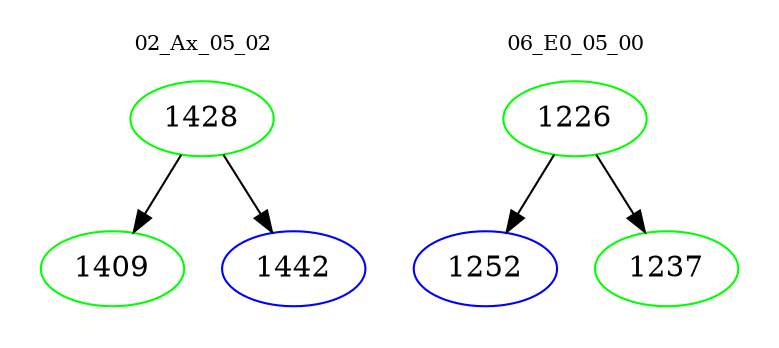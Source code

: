 digraph{
subgraph cluster_0 {
color = white
label = "02_Ax_05_02";
fontsize=10;
T0_1428 [label="1428", color="green"]
T0_1428 -> T0_1409 [color="black"]
T0_1409 [label="1409", color="green"]
T0_1428 -> T0_1442 [color="black"]
T0_1442 [label="1442", color="blue"]
}
subgraph cluster_1 {
color = white
label = "06_E0_05_00";
fontsize=10;
T1_1226 [label="1226", color="green"]
T1_1226 -> T1_1252 [color="black"]
T1_1252 [label="1252", color="blue"]
T1_1226 -> T1_1237 [color="black"]
T1_1237 [label="1237", color="green"]
}
}
